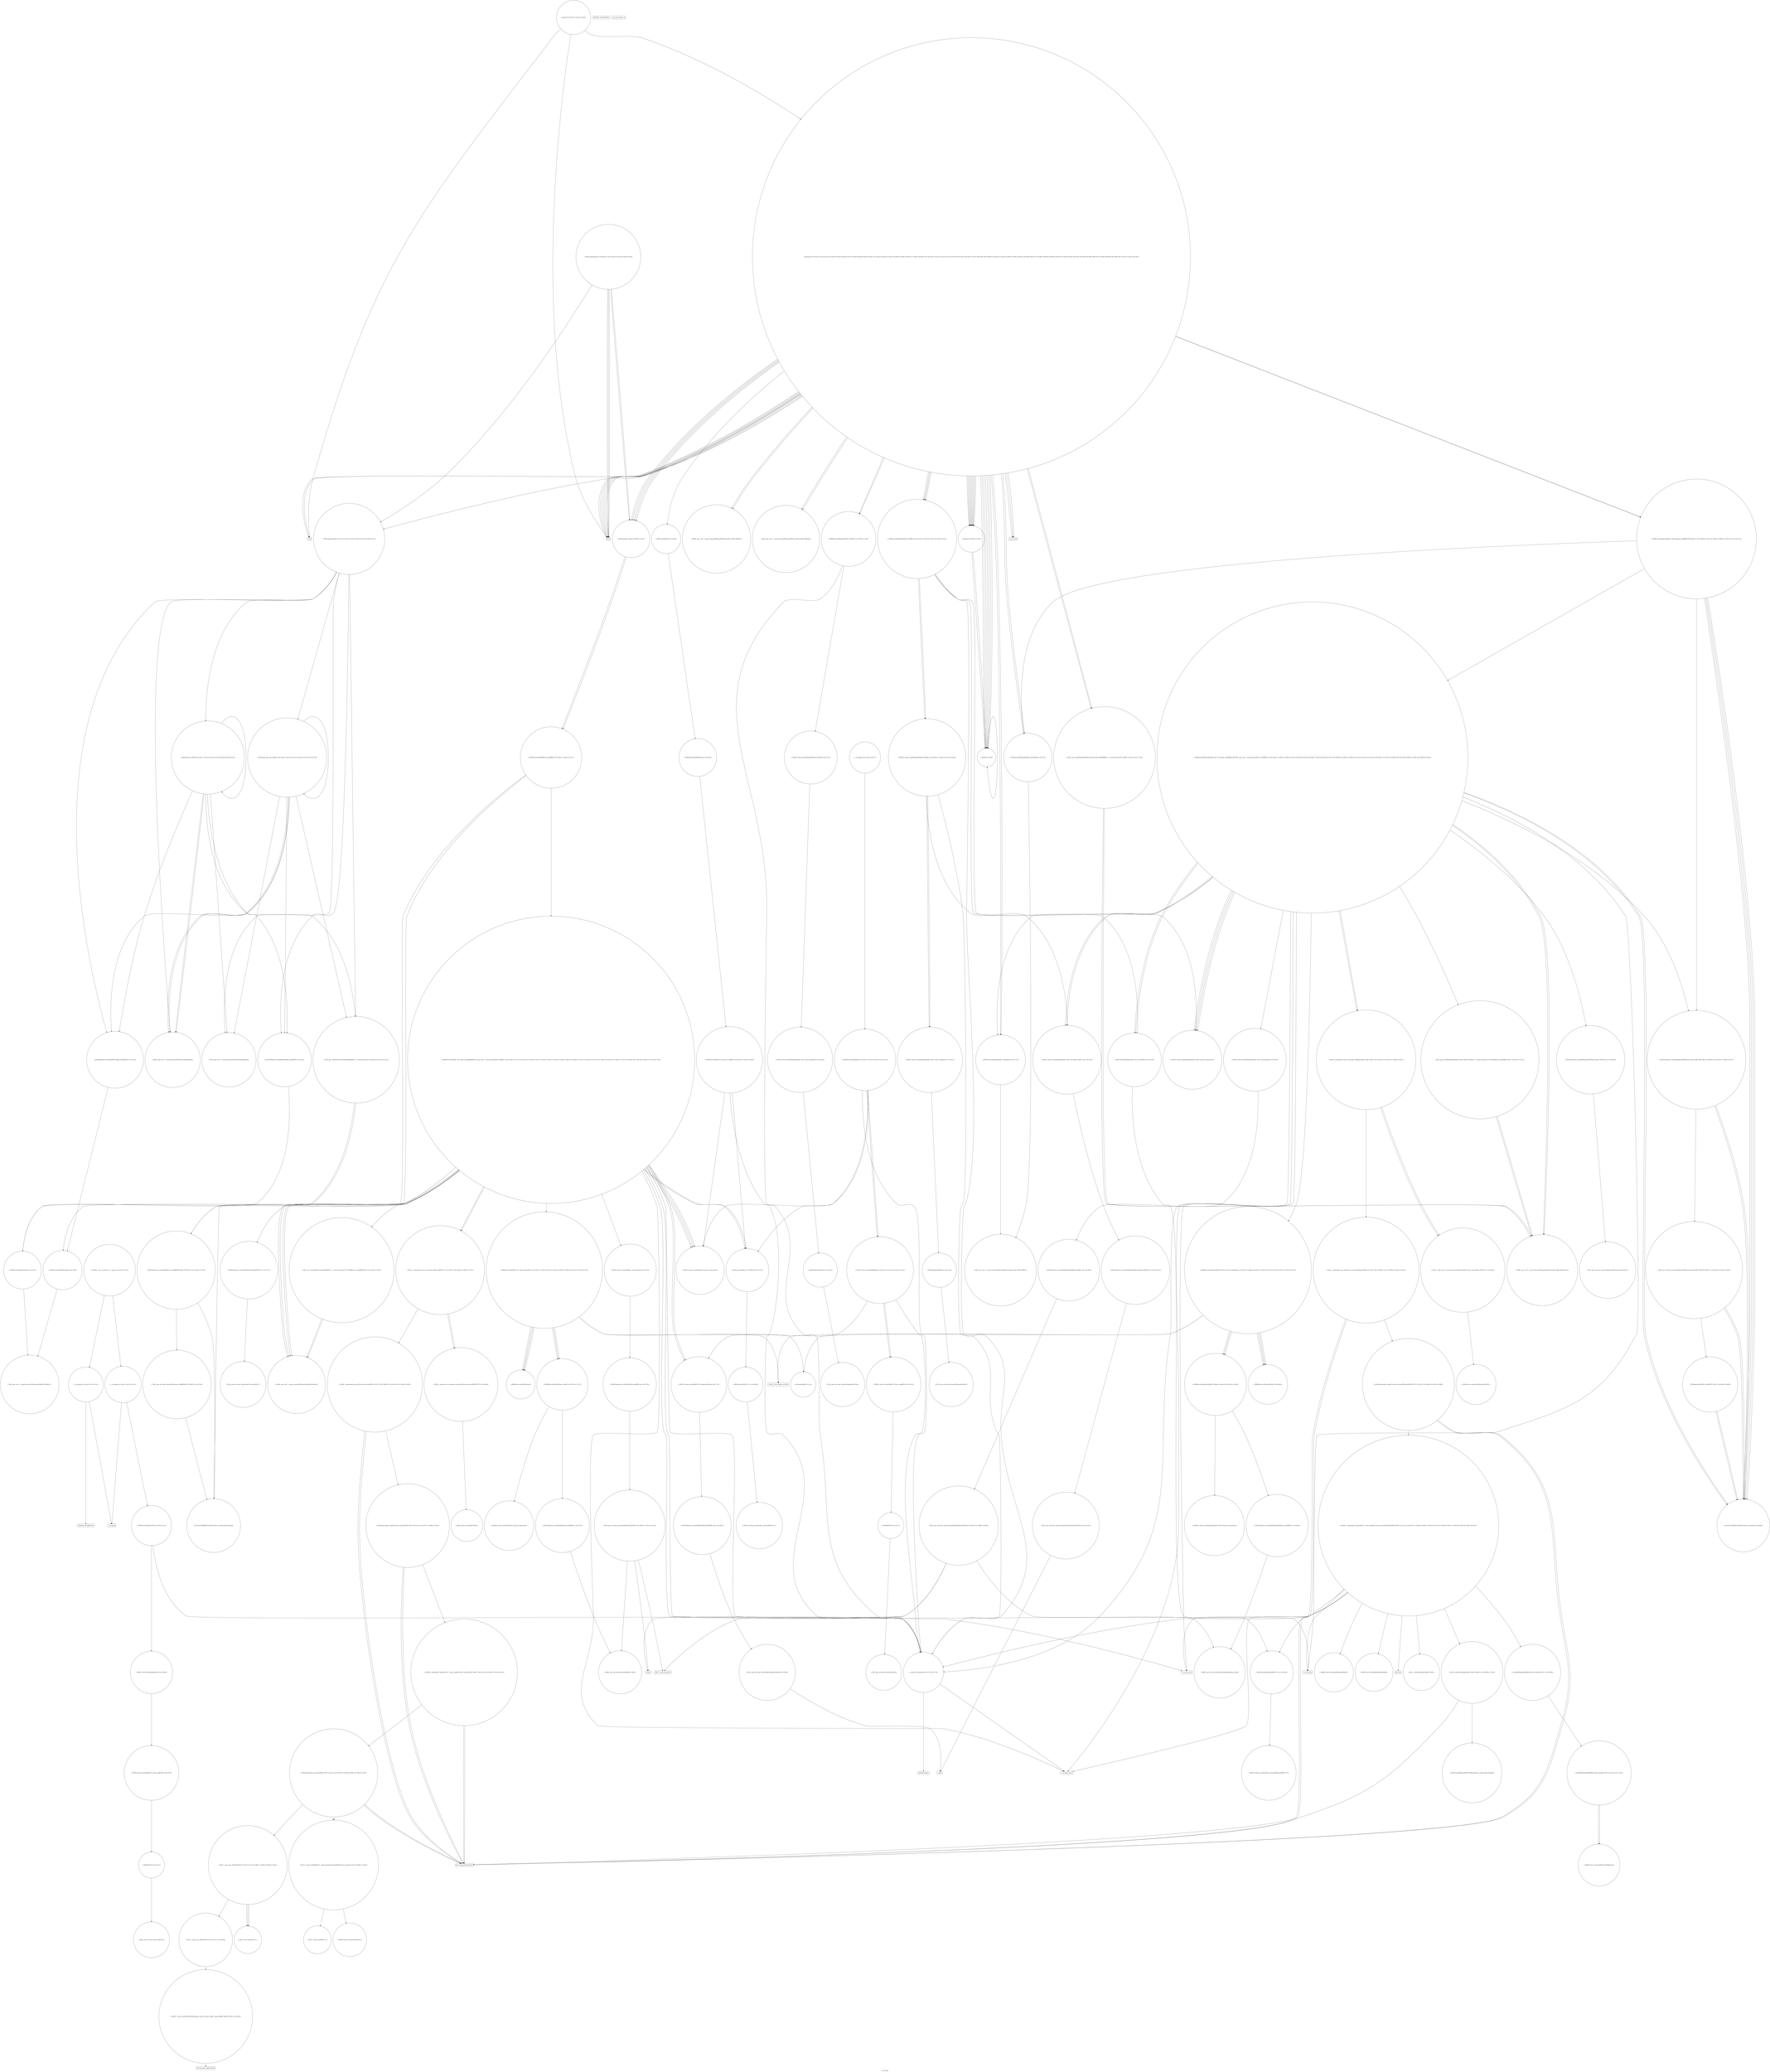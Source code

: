digraph "Call Graph" {
	label="Call Graph";

	Node0x55a5b570e140 [shape=record,shape=circle,label="{__cxx_global_var_init|{<s0>1|<s1>2}}"];
	Node0x55a5b570e140:s0 -> Node0x55a5b570e1c0[color=black];
	Node0x55a5b570e140:s1 -> Node0x55a5b5aab6a0[color=black];
	Node0x55a5b5aaf240 [shape=record,shape=circle,label="{_ZNSt12_Vector_baseIiSaIiEEC2Ev|{<s0>209}}"];
	Node0x55a5b5aaf240:s0 -> Node0x55a5b5aaf2c0[color=black];
	Node0x55a5b5aab8a0 [shape=record,shape=circle,label="{_ZNSt6vectorIiSaIiEED2Ev|{<s0>8|<s1>9|<s2>10|<s3>11|<s4>12}}"];
	Node0x55a5b5aab8a0:s0 -> Node0x55a5b5aadd40[color=black];
	Node0x55a5b5aab8a0:s1 -> Node0x55a5b5aadec0[color=black];
	Node0x55a5b5aab8a0:s2 -> Node0x55a5b5aaf440[color=black];
	Node0x55a5b5aab8a0:s3 -> Node0x55a5b5aaf440[color=black];
	Node0x55a5b5aab8a0:s4 -> Node0x55a5b5aae0c0[color=black];
	Node0x55a5b5aacda0 [shape=record,shape=circle,label="{_ZN9__gnu_cxx13new_allocatorIiED2Ev}"];
	Node0x55a5b5aabc20 [shape=record,shape=circle,label="{_ZN5Cygan7sat_dfsEi|{<s0>24|<s1>25|<s2>26|<s3>27|<s4>28|<s5>29|<s6>30}}"];
	Node0x55a5b5aabc20:s0 -> Node0x55a5b5aab9a0[color=black];
	Node0x55a5b5aabc20:s1 -> Node0x55a5b5aabaa0[color=black];
	Node0x55a5b5aabc20:s2 -> Node0x55a5b5aaba20[color=black];
	Node0x55a5b5aabc20:s3 -> Node0x55a5b5aabb20[color=black];
	Node0x55a5b5aabc20:s4 -> Node0x55a5b5aabb20[color=black];
	Node0x55a5b5aabc20:s5 -> Node0x55a5b5aabc20[color=black];
	Node0x55a5b5aabc20:s6 -> Node0x55a5b5aabba0[color=black];
	Node0x55a5b5aad120 [shape=record,shape=circle,label="{_ZNSt12_Vector_baseISt4pairIiiESaIS1_EE19_M_get_Tp_allocatorEv}"];
	Node0x55a5b5aabfa0 [shape=record,shape=circle,label="{_Z3fufi|{<s0>48}}"];
	Node0x55a5b5aabfa0:s0 -> Node0x55a5b5aabfa0[color=black];
	Node0x55a5b5aad4a0 [shape=record,shape=circle,label="{_ZN9__gnu_cxx13new_allocatorISt4pairIiiEE10deallocateEPS2_m|{<s0>233}}"];
	Node0x55a5b5aad4a0:s0 -> Node0x55a5b5aaf1c0[color=black];
	Node0x55a5b5aac320 [shape=record,shape=Mrecord,label="{__assert_fail}"];
	Node0x55a5b5aad820 [shape=record,shape=circle,label="{_ZNSt4pairIiiEC2IRiS2_Lb1EEEOT_OT0_|{<s0>265|<s1>266}}"];
	Node0x55a5b5aad820:s0 -> Node0x55a5b5aad6a0[color=black];
	Node0x55a5b5aad820:s1 -> Node0x55a5b5aad6a0[color=black];
	Node0x55a5b5aac6a0 [shape=record,shape=circle,label="{main|{<s0>122|<s1>123|<s2>124}}"];
	Node0x55a5b5aac6a0:s0 -> Node0x55a5b5aac1a0[color=black];
	Node0x55a5b5aac6a0:s1 -> Node0x55a5b5aabf20[color=black];
	Node0x55a5b5aac6a0:s2 -> Node0x55a5b5aac0a0[color=black];
	Node0x55a5b5aadba0 [shape=record,shape=circle,label="{_ZNKSt6vectorISt4pairIiiESaIS1_EE8max_sizeEv|{<s0>283|<s1>284}}"];
	Node0x55a5b5aadba0:s0 -> Node0x55a5b5ab1560[color=black];
	Node0x55a5b5aadba0:s1 -> Node0x55a5b5aadca0[color=black];
	Node0x55a5b5aaca20 [shape=record,shape=circle,label="{_ZNKSt6vectorIiSaIiEE12_M_check_lenEmPKc|{<s0>155|<s1>156|<s2>157|<s3>158|<s4>159|<s5>160|<s6>161|<s7>162|<s8>163}}"];
	Node0x55a5b5aaca20:s0 -> Node0x55a5b5aae1c0[color=black];
	Node0x55a5b5aaca20:s1 -> Node0x55a5b5aae240[color=black];
	Node0x55a5b5aaca20:s2 -> Node0x55a5b5aae2c0[color=black];
	Node0x55a5b5aaca20:s3 -> Node0x55a5b5aae240[color=black];
	Node0x55a5b5aaca20:s4 -> Node0x55a5b5aae240[color=black];
	Node0x55a5b5aaca20:s5 -> Node0x55a5b5aae340[color=black];
	Node0x55a5b5aaca20:s6 -> Node0x55a5b5aae240[color=black];
	Node0x55a5b5aaca20:s7 -> Node0x55a5b5aae1c0[color=black];
	Node0x55a5b5aaca20:s8 -> Node0x55a5b5aae1c0[color=black];
	Node0x55a5b5ab1760 [shape=record,shape=circle,label="{_ZSt22__uninitialized_copy_aISt13move_iteratorIPSt4pairIiiEES3_S2_ET0_T_S6_S5_RSaIT1_E|{<s0>290|<s1>291|<s2>292}}"];
	Node0x55a5b5ab1760:s0 -> Node0x55a5b5aae940[color=black];
	Node0x55a5b5ab1760:s1 -> Node0x55a5b5aae940[color=black];
	Node0x55a5b5ab1760:s2 -> Node0x55a5b5ab1860[color=black];
	Node0x55a5b5aaddc0 [shape=record,shape=Mrecord,label="{__cxa_begin_catch}"];
	Node0x55a5b5ab1ae0 [shape=record,shape=circle,label="{_ZNKSt13move_iteratorIPSt4pairIiiEEdeEv}"];
	Node0x55a5b5aae140 [shape=record,shape=Mrecord,label="{_ZSt9terminatev}"];
	Node0x55a5b5ab1e60 [shape=record,shape=circle,label="{_ZN9__gnu_cxx13new_allocatorISt4pairIiiEE7destroyIS2_EEvPT_}"];
	Node0x55a5b5aae4c0 [shape=record,shape=circle,label="{_ZNK9__gnu_cxx13new_allocatorIiE8max_sizeEv}"];
	Node0x55a5b5aae840 [shape=record,shape=circle,label="{_ZSt32__make_move_if_noexcept_iteratorIiSt13move_iteratorIPiEET0_PT_|{<s0>186}}"];
	Node0x55a5b5aae840:s0 -> Node0x55a5b5aaeec0[color=black];
	Node0x55a5b5aaebc0 [shape=record,shape=circle,label="{_ZSt13__copy_move_aILb1EPiS0_ET1_T0_S2_S1_|{<s0>204}}"];
	Node0x55a5b5aaebc0:s0 -> Node0x55a5b5aaecc0[color=black];
	Node0x55a5b5aaef40 [shape=record,shape=circle,label="{_ZN9__gnu_cxx13new_allocatorIiE7destroyIiEEvPT_}"];
	Node0x55a5b570e1c0 [shape=record,shape=Mrecord,label="{_ZNSt8ios_base4InitC1Ev}"];
	Node0x55a5b5aaf2c0 [shape=record,shape=circle,label="{_ZNSt12_Vector_baseIiSaIiEE12_Vector_implC2Ev|{<s0>210}}"];
	Node0x55a5b5aaf2c0:s0 -> Node0x55a5b5aaf340[color=black];
	Node0x55a5b5aab920 [shape=record,shape=circle,label="{_ZN5Cygan12sat_dfs_markEi|{<s0>13|<s1>14|<s2>15|<s3>16|<s4>17|<s5>18|<s6>19}}"];
	Node0x55a5b5aab920:s0 -> Node0x55a5b5aab9a0[color=black];
	Node0x55a5b5aab920:s1 -> Node0x55a5b5aabaa0[color=black];
	Node0x55a5b5aab920:s2 -> Node0x55a5b5aaba20[color=black];
	Node0x55a5b5aab920:s3 -> Node0x55a5b5aabb20[color=black];
	Node0x55a5b5aab920:s4 -> Node0x55a5b5aabb20[color=black];
	Node0x55a5b5aab920:s5 -> Node0x55a5b5aab920[color=black];
	Node0x55a5b5aab920:s6 -> Node0x55a5b5aabba0[color=black];
	Node0x55a5b5aace20 [shape=record,shape=circle,label="{_ZNSt6vectorIiSaIiEE15_M_erase_at_endEPi|{<s0>218|<s1>219|<s2>220}}"];
	Node0x55a5b5aace20:s0 -> Node0x55a5b5aadd40[color=black];
	Node0x55a5b5aace20:s1 -> Node0x55a5b5aadec0[color=black];
	Node0x55a5b5aace20:s2 -> Node0x55a5b5aae0c0[color=black];
	Node0x55a5b5aabca0 [shape=record,shape=circle,label="{_ZN5Cygan4sat2Ei|{<s0>31|<s1>32|<s2>33|<s3>34|<s4>35|<s5>36|<s6>37}}"];
	Node0x55a5b5aabca0:s0 -> Node0x55a5b5aabc20[color=black];
	Node0x55a5b5aabca0:s1 -> Node0x55a5b5aab920[color=black];
	Node0x55a5b5aabca0:s2 -> Node0x55a5b5aab9a0[color=black];
	Node0x55a5b5aabca0:s3 -> Node0x55a5b5aabaa0[color=black];
	Node0x55a5b5aabca0:s4 -> Node0x55a5b5aaba20[color=black];
	Node0x55a5b5aabca0:s5 -> Node0x55a5b5aabb20[color=black];
	Node0x55a5b5aabca0:s6 -> Node0x55a5b5aabba0[color=black];
	Node0x55a5b5aad1a0 [shape=record,shape=circle,label="{_ZNSt12_Vector_baseISt4pairIiiESaIS1_EED2Ev|{<s0>225|<s1>226|<s2>227|<s3>228}}"];
	Node0x55a5b5aad1a0:s0 -> Node0x55a5b5aad320[color=black];
	Node0x55a5b5aad1a0:s1 -> Node0x55a5b5aad3a0[color=black];
	Node0x55a5b5aad1a0:s2 -> Node0x55a5b5aad3a0[color=black];
	Node0x55a5b5aad1a0:s3 -> Node0x55a5b5aae0c0[color=black];
	Node0x55a5b5aac020 [shape=record,shape=circle,label="{_Z3fuuii|{<s0>49|<s1>50}}"];
	Node0x55a5b5aac020:s0 -> Node0x55a5b5aabfa0[color=black];
	Node0x55a5b5aac020:s1 -> Node0x55a5b5aabfa0[color=black];
	Node0x55a5b5aad520 [shape=record,shape=circle,label="{_ZNSaISt4pairIiiEED2Ev|{<s0>234}}"];
	Node0x55a5b5aad520:s0 -> Node0x55a5b5aad5a0[color=black];
	Node0x55a5b5aac3a0 [shape=record,shape=circle,label="{_ZNSt6vectorISt4pairIiiESaIS1_EE5beginEv|{<s0>113}}"];
	Node0x55a5b5aac3a0:s0 -> Node0x55a5b5ab1ee0[color=black];
	Node0x55a5b5aad8a0 [shape=record,shape=circle,label="{_ZNKSt6vectorISt4pairIiiESaIS1_EE12_M_check_lenEmPKc|{<s0>267|<s1>268|<s2>269|<s3>270|<s4>271|<s5>272|<s6>273|<s7>274|<s8>275}}"];
	Node0x55a5b5aad8a0:s0 -> Node0x55a5b5aadba0[color=black];
	Node0x55a5b5aad8a0:s1 -> Node0x55a5b5aadc20[color=black];
	Node0x55a5b5aad8a0:s2 -> Node0x55a5b5aae2c0[color=black];
	Node0x55a5b5aad8a0:s3 -> Node0x55a5b5aadc20[color=black];
	Node0x55a5b5aad8a0:s4 -> Node0x55a5b5aadc20[color=black];
	Node0x55a5b5aad8a0:s5 -> Node0x55a5b5aae340[color=black];
	Node0x55a5b5aad8a0:s6 -> Node0x55a5b5aadc20[color=black];
	Node0x55a5b5aad8a0:s7 -> Node0x55a5b5aadba0[color=black];
	Node0x55a5b5aad8a0:s8 -> Node0x55a5b5aadba0[color=black];
	Node0x55a5b5aac720 [shape=record,shape=circle,label="{_ZNSt6vectorIiSaIiEE9push_backERKi|{<s0>125|<s1>126|<s2>127}}"];
	Node0x55a5b5aac720:s0 -> Node0x55a5b5aac7a0[color=black];
	Node0x55a5b5aac720:s1 -> Node0x55a5b5aac8a0[color=black];
	Node0x55a5b5aac720:s2 -> Node0x55a5b5aac820[color=black];
	Node0x55a5b5aadc20 [shape=record,shape=circle,label="{_ZNKSt6vectorISt4pairIiiESaIS1_EE4sizeEv}"];
	Node0x55a5b5aacaa0 [shape=record,shape=circle,label="{_ZN9__gnu_cxxmiIPiSt6vectorIiSaIiEEEENS_17__normal_iteratorIT_T0_E15difference_typeERKS8_SB_|{<s0>164|<s1>165}}"];
	Node0x55a5b5aacaa0:s0 -> Node0x55a5b5aacca0[color=black];
	Node0x55a5b5aacaa0:s1 -> Node0x55a5b5aacca0[color=black];
	Node0x55a5b5ab17e0 [shape=record,shape=circle,label="{_ZSt32__make_move_if_noexcept_iteratorISt4pairIiiESt13move_iteratorIPS1_EET0_PT_|{<s0>293}}"];
	Node0x55a5b5ab17e0:s0 -> Node0x55a5b5ab1de0[color=black];
	Node0x55a5b5aade40 [shape=record,shape=circle,label="{_ZNSt16allocator_traitsISaIiEE7destroyIiEEvRS0_PT_|{<s0>171}}"];
	Node0x55a5b5aade40:s0 -> Node0x55a5b5aaef40[color=black];
	Node0x55a5b5ab1b60 [shape=record,shape=circle,label="{_ZNSt13move_iteratorIPSt4pairIiiEEppEv}"];
	Node0x55a5b5aae1c0 [shape=record,shape=circle,label="{_ZNKSt6vectorIiSaIiEE8max_sizeEv|{<s0>176|<s1>177}}"];
	Node0x55a5b5aae1c0:s0 -> Node0x55a5b5aae440[color=black];
	Node0x55a5b5aae1c0:s1 -> Node0x55a5b5aae3c0[color=black];
	Node0x55a5b5ab1ee0 [shape=record,shape=circle,label="{_ZN9__gnu_cxx17__normal_iteratorIPSt4pairIiiESt6vectorIS2_SaIS2_EEEC2ERKS3_}"];
	Node0x55a5b5aae540 [shape=record,shape=circle,label="{_ZN9__gnu_cxx17__normal_iteratorIPiSt6vectorIiSaIiEEEC2ERKS1_}"];
	Node0x55a5b5aae8c0 [shape=record,shape=circle,label="{_ZSt18uninitialized_copyISt13move_iteratorIPiES1_ET0_T_S4_S3_|{<s0>187|<s1>188|<s2>189}}"];
	Node0x55a5b5aae8c0:s0 -> Node0x55a5b5aae940[color=black];
	Node0x55a5b5aae8c0:s1 -> Node0x55a5b5aae940[color=black];
	Node0x55a5b5aae8c0:s2 -> Node0x55a5b5aae9c0[color=black];
	Node0x55a5b5aaec40 [shape=record,shape=circle,label="{_ZSt12__niter_baseIPiET_S1_}"];
	Node0x55a5b5aaefc0 [shape=record,shape=circle,label="{_ZSt8_DestroyIPiEvT_S1_|{<s0>206}}"];
	Node0x55a5b5aaefc0:s0 -> Node0x55a5b5aaf040[color=black];
	Node0x55a5b5aab620 [shape=record,shape=Mrecord,label="{_ZNSt8ios_base4InitD1Ev}"];
	Node0x55a5b5aaf340 [shape=record,shape=circle,label="{_ZNSaIiEC2Ev|{<s0>211}}"];
	Node0x55a5b5aaf340:s0 -> Node0x55a5b5aaf3c0[color=black];
	Node0x55a5b5aab9a0 [shape=record,shape=circle,label="{_ZSt5beginISt6vectorIiSaIiEEEDTcldtfp_5beginEERT_|{<s0>20}}"];
	Node0x55a5b5aab9a0:s0 -> Node0x55a5b5aacb20[color=black];
	Node0x55a5b5aacea0 [shape=record,shape=circle,label="{_ZNSt12_Vector_baseISt4pairIiiESaIS1_EEC2Ev|{<s0>221}}"];
	Node0x55a5b5aacea0:s0 -> Node0x55a5b5aacf20[color=black];
	Node0x55a5b5aabd20 [shape=record,shape=circle,label="{_ZN5Cygan5ClearEi|{<s0>38}}"];
	Node0x55a5b5aabd20:s0 -> Node0x55a5b5aabda0[color=black];
	Node0x55a5b5aad220 [shape=record,shape=circle,label="{_ZSt8_DestroyIPSt4pairIiiEEvT_S3_|{<s0>229}}"];
	Node0x55a5b5aad220:s0 -> Node0x55a5b5aad2a0[color=black];
	Node0x55a5b5aac0a0 [shape=record,shape=circle,label="{_Z5przypv|{<s0>51|<s1>52|<s2>53|<s3>54|<s4>55|<s5>56|<s6>57|<s7>58|<s8>59|<s9>60|<s10>61|<s11>62|<s12>63|<s13>64|<s14>65|<s15>66|<s16>67|<s17>68|<s18>69|<s19>70|<s20>71|<s21>72|<s22>73|<s23>74|<s24>75|<s25>76|<s26>77|<s27>78|<s28>79|<s29>80|<s30>81|<s31>82|<s32>83|<s33>84|<s34>85|<s35>86|<s36>87|<s37>88|<s38>89|<s39>90|<s40>91|<s41>92|<s42>93|<s43>94|<s44>95|<s45>96|<s46>97|<s47>98|<s48>99|<s49>100|<s50>101|<s51>102|<s52>103}}"];
	Node0x55a5b5aac0a0:s0 -> Node0x55a5b5aac120[color=black];
	Node0x55a5b5aac0a0:s1 -> Node0x55a5b5aac120[color=black];
	Node0x55a5b5aac0a0:s2 -> Node0x55a5b5aac1a0[color=black];
	Node0x55a5b5aac0a0:s3 -> Node0x55a5b5aac620[color=black];
	Node0x55a5b5aac0a0:s4 -> Node0x55a5b5aac620[color=black];
	Node0x55a5b5aac0a0:s5 -> Node0x55a5b5aac1a0[color=black];
	Node0x55a5b5aac0a0:s6 -> Node0x55a5b5aac020[color=black];
	Node0x55a5b5aac0a0:s7 -> Node0x55a5b5aac020[color=black];
	Node0x55a5b5aac0a0:s8 -> Node0x55a5b5aac2a0[color=black];
	Node0x55a5b5aac0a0:s9 -> Node0x55a5b5aac2a0[color=black];
	Node0x55a5b5aac0a0:s10 -> Node0x55a5b5aac020[color=black];
	Node0x55a5b5aac0a0:s11 -> Node0x55a5b5aac020[color=black];
	Node0x55a5b5aac0a0:s12 -> Node0x55a5b5aac020[color=black];
	Node0x55a5b5aac0a0:s13 -> Node0x55a5b5aac020[color=black];
	Node0x55a5b5aac0a0:s14 -> Node0x55a5b5aac320[color=black];
	Node0x55a5b5aac0a0:s15 -> Node0x55a5b5aac020[color=black];
	Node0x55a5b5aac0a0:s16 -> Node0x55a5b5aac020[color=black];
	Node0x55a5b5aac0a0:s17 -> Node0x55a5b5aac020[color=black];
	Node0x55a5b5aac0a0:s18 -> Node0x55a5b5aac020[color=black];
	Node0x55a5b5aac0a0:s19 -> Node0x55a5b5aabd20[color=black];
	Node0x55a5b5aac0a0:s20 -> Node0x55a5b5aabfa0[color=black];
	Node0x55a5b5aac0a0:s21 -> Node0x55a5b5aabea0[color=black];
	Node0x55a5b5aac0a0:s22 -> Node0x55a5b5aabea0[color=black];
	Node0x55a5b5aac0a0:s23 -> Node0x55a5b5aac3a0[color=black];
	Node0x55a5b5aac0a0:s24 -> Node0x55a5b5aac420[color=black];
	Node0x55a5b5aac0a0:s25 -> Node0x55a5b5aac4a0[color=black];
	Node0x55a5b5aac0a0:s26 -> Node0x55a5b5aac520[color=black];
	Node0x55a5b5aac0a0:s27 -> Node0x55a5b5aabfa0[color=black];
	Node0x55a5b5aac0a0:s28 -> Node0x55a5b5aabfa0[color=black];
	Node0x55a5b5aac0a0:s29 -> Node0x55a5b5aabea0[color=black];
	Node0x55a5b5aac0a0:s30 -> Node0x55a5b5aac5a0[color=black];
	Node0x55a5b5aac0a0:s31 -> Node0x55a5b5aac3a0[color=black];
	Node0x55a5b5aac0a0:s32 -> Node0x55a5b5aac420[color=black];
	Node0x55a5b5aac0a0:s33 -> Node0x55a5b5aac4a0[color=black];
	Node0x55a5b5aac0a0:s34 -> Node0x55a5b5aac520[color=black];
	Node0x55a5b5aac0a0:s35 -> Node0x55a5b5aabfa0[color=black];
	Node0x55a5b5aac0a0:s36 -> Node0x55a5b5aabfa0[color=black];
	Node0x55a5b5aac0a0:s37 -> Node0x55a5b5aabea0[color=black];
	Node0x55a5b5aac0a0:s38 -> Node0x55a5b5aabea0[color=black];
	Node0x55a5b5aac0a0:s39 -> Node0x55a5b5aac5a0[color=black];
	Node0x55a5b5aac0a0:s40 -> Node0x55a5b5aabca0[color=black];
	Node0x55a5b5aac0a0:s41 -> Node0x55a5b5aabf20[color=black];
	Node0x55a5b5aac0a0:s42 -> Node0x55a5b5aabf20[color=black];
	Node0x55a5b5aac0a0:s43 -> Node0x55a5b5aabfa0[color=black];
	Node0x55a5b5aac0a0:s44 -> Node0x55a5b5aabfa0[color=black];
	Node0x55a5b5aac0a0:s45 -> Node0x55a5b5aac320[color=black];
	Node0x55a5b5aac0a0:s46 -> Node0x55a5b5aac320[color=black];
	Node0x55a5b5aac0a0:s47 -> Node0x55a5b5aabf20[color=black];
	Node0x55a5b5aac0a0:s48 -> Node0x55a5b5aabf20[color=black];
	Node0x55a5b5aac0a0:s49 -> Node0x55a5b5aabf20[color=black];
	Node0x55a5b5aac0a0:s50 -> Node0x55a5b5aabf20[color=black];
	Node0x55a5b5aac0a0:s51 -> Node0x55a5b5aac620[color=black];
	Node0x55a5b5aac0a0:s52 -> Node0x55a5b5aac620[color=black];
	Node0x55a5b5aad5a0 [shape=record,shape=circle,label="{_ZN9__gnu_cxx13new_allocatorISt4pairIiiEED2Ev}"];
	Node0x55a5b5aac420 [shape=record,shape=circle,label="{_ZNSt6vectorISt4pairIiiESaIS1_EE3endEv|{<s0>114}}"];
	Node0x55a5b5aac420:s0 -> Node0x55a5b5ab1ee0[color=black];
	Node0x55a5b5aad920 [shape=record,shape=circle,label="{_ZN9__gnu_cxxmiIPSt4pairIiiESt6vectorIS2_SaIS2_EEEENS_17__normal_iteratorIT_T0_E15difference_typeERKSA_SD_|{<s0>276|<s1>277}}"];
	Node0x55a5b5aad920:s0 -> Node0x55a5b5aadaa0[color=black];
	Node0x55a5b5aad920:s1 -> Node0x55a5b5aadaa0[color=black];
	Node0x55a5b5aac7a0 [shape=record,shape=circle,label="{_ZNSt16allocator_traitsISaIiEE9constructIiJRKiEEEvRS0_PT_DpOT0_|{<s0>128|<s1>129}}"];
	Node0x55a5b5aac7a0:s0 -> Node0x55a5b5aac9a0[color=black];
	Node0x55a5b5aac7a0:s1 -> Node0x55a5b5aac920[color=black];
	Node0x55a5b5aadca0 [shape=record,shape=circle,label="{_ZNSt16allocator_traitsISaISt4pairIiiEEE8max_sizeERKS2_|{<s0>285}}"];
	Node0x55a5b5aadca0:s0 -> Node0x55a5b5ab15e0[color=black];
	Node0x55a5b5aacb20 [shape=record,shape=circle,label="{_ZNSt6vectorIiSaIiEE5beginEv|{<s0>166}}"];
	Node0x55a5b5aacb20:s0 -> Node0x55a5b5aae540[color=black];
	Node0x55a5b5ab1860 [shape=record,shape=circle,label="{_ZSt18uninitialized_copyISt13move_iteratorIPSt4pairIiiEES3_ET0_T_S6_S5_|{<s0>294|<s1>295|<s2>296}}"];
	Node0x55a5b5ab1860:s0 -> Node0x55a5b5aae940[color=black];
	Node0x55a5b5ab1860:s1 -> Node0x55a5b5aae940[color=black];
	Node0x55a5b5ab1860:s2 -> Node0x55a5b5ab18e0[color=black];
	Node0x55a5b5aadec0 [shape=record,shape=circle,label="{_ZSt8_DestroyIPiiEvT_S1_RSaIT0_E|{<s0>172}}"];
	Node0x55a5b5aadec0:s0 -> Node0x55a5b5aaefc0[color=black];
	Node0x55a5b5ab1be0 [shape=record,shape=Mrecord,label="{llvm.trap}"];
	Node0x55a5b5aae240 [shape=record,shape=circle,label="{_ZNKSt6vectorIiSaIiEE4sizeEv}"];
	Node0x55a5b5ab1f60 [shape=record,shape=circle,label="{_GLOBAL__sub_I_mareksom_2_1.cpp|{<s0>313|<s1>314}}"];
	Node0x55a5b5ab1f60:s0 -> Node0x55a5b570e140[color=black];
	Node0x55a5b5ab1f60:s1 -> Node0x55a5b5aab720[color=black];
	Node0x55a5b5aae5c0 [shape=record,shape=circle,label="{_ZNSt16allocator_traitsISaIiEE8allocateERS0_m|{<s0>179}}"];
	Node0x55a5b5aae5c0:s0 -> Node0x55a5b5aae640[color=black];
	Node0x55a5b5aae940 [shape=record,shape=Mrecord,label="{llvm.memcpy.p0i8.p0i8.i64}"];
	Node0x55a5b5aaecc0 [shape=record,shape=circle,label="{_ZNSt11__copy_moveILb1ELb1ESt26random_access_iterator_tagE8__copy_mIiEEPT_PKS3_S6_S4_|{<s0>205}}"];
	Node0x55a5b5aaecc0:s0 -> Node0x55a5b5aaed40[color=black];
	Node0x55a5b5aaf040 [shape=record,shape=circle,label="{_ZNSt12_Destroy_auxILb1EE9__destroyIPiEEvT_S3_}"];
	Node0x55a5b5aab6a0 [shape=record,shape=Mrecord,label="{__cxa_atexit}"];
	Node0x55a5b5aaf3c0 [shape=record,shape=circle,label="{_ZN9__gnu_cxx13new_allocatorIiEC2Ev}"];
	Node0x55a5b5aaba20 [shape=record,shape=circle,label="{_ZN9__gnu_cxxneIPiSt6vectorIiSaIiEEEEbRKNS_17__normal_iteratorIT_T0_EESA_|{<s0>21|<s1>22}}"];
	Node0x55a5b5aaba20:s0 -> Node0x55a5b5aacca0[color=black];
	Node0x55a5b5aaba20:s1 -> Node0x55a5b5aacca0[color=black];
	Node0x55a5b5aacf20 [shape=record,shape=circle,label="{_ZNSt12_Vector_baseISt4pairIiiESaIS1_EE12_Vector_implC2Ev|{<s0>222}}"];
	Node0x55a5b5aacf20:s0 -> Node0x55a5b5aacfa0[color=black];
	Node0x55a5b5aabda0 [shape=record,shape=circle,label="{_ZNSt6vectorIiSaIiEE5clearEv|{<s0>39}}"];
	Node0x55a5b5aabda0:s0 -> Node0x55a5b5aace20[color=black];
	Node0x55a5b5aad2a0 [shape=record,shape=circle,label="{_ZNSt12_Destroy_auxILb1EE9__destroyIPSt4pairIiiEEEvT_S5_}"];
	Node0x55a5b5aac120 [shape=record,shape=circle,label="{_ZNSt6vectorISt4pairIiiESaIS1_EEC2Ev|{<s0>104|<s1>105}}"];
	Node0x55a5b5aac120:s0 -> Node0x55a5b5aacea0[color=black];
	Node0x55a5b5aac120:s1 -> Node0x55a5b5aae0c0[color=black];
	Node0x55a5b5aad620 [shape=record,shape=circle,label="{_ZNSt16allocator_traitsISaISt4pairIiiEEE9constructIS1_JRiS5_EEEvRS2_PT_DpOT0_|{<s0>235|<s1>236|<s2>237}}"];
	Node0x55a5b5aad620:s0 -> Node0x55a5b5aad6a0[color=black];
	Node0x55a5b5aad620:s1 -> Node0x55a5b5aad6a0[color=black];
	Node0x55a5b5aad620:s2 -> Node0x55a5b5aad7a0[color=black];
	Node0x55a5b5aac4a0 [shape=record,shape=circle,label="{_ZN9__gnu_cxxneIPSt4pairIiiESt6vectorIS2_SaIS2_EEEEbRKNS_17__normal_iteratorIT_T0_EESC_|{<s0>115|<s1>116}}"];
	Node0x55a5b5aac4a0:s0 -> Node0x55a5b5aadaa0[color=black];
	Node0x55a5b5aac4a0:s1 -> Node0x55a5b5aadaa0[color=black];
	Node0x55a5b5aad9a0 [shape=record,shape=circle,label="{_ZNSt12_Vector_baseISt4pairIiiESaIS1_EE11_M_allocateEm|{<s0>278}}"];
	Node0x55a5b5aad9a0:s0 -> Node0x55a5b5ab1660[color=black];
	Node0x55a5b5aac820 [shape=record,shape=circle,label="{_ZNSt6vectorIiSaIiEE17_M_realloc_insertIJRKiEEEvN9__gnu_cxx17__normal_iteratorIPiS1_EEDpOT_|{<s0>130|<s1>131|<s2>132|<s3>133|<s4>134|<s5>135|<s6>136|<s7>137|<s8>138|<s9>139|<s10>140|<s11>141|<s12>142|<s13>143|<s14>144|<s15>145|<s16>146|<s17>147|<s18>148|<s19>149|<s20>150|<s21>151|<s22>152}}"];
	Node0x55a5b5aac820:s0 -> Node0x55a5b5aaca20[color=black];
	Node0x55a5b5aac820:s1 -> Node0x55a5b5aacb20[color=black];
	Node0x55a5b5aac820:s2 -> Node0x55a5b5aacaa0[color=black];
	Node0x55a5b5aac820:s3 -> Node0x55a5b5aacba0[color=black];
	Node0x55a5b5aac820:s4 -> Node0x55a5b5aac9a0[color=black];
	Node0x55a5b5aac820:s5 -> Node0x55a5b5aac7a0[color=black];
	Node0x55a5b5aac820:s6 -> Node0x55a5b5aacca0[color=black];
	Node0x55a5b5aac820:s7 -> Node0x55a5b5aadd40[color=black];
	Node0x55a5b5aac820:s8 -> Node0x55a5b5aacc20[color=black];
	Node0x55a5b5aac820:s9 -> Node0x55a5b5aacca0[color=black];
	Node0x55a5b5aac820:s10 -> Node0x55a5b5aadd40[color=black];
	Node0x55a5b5aac820:s11 -> Node0x55a5b5aacc20[color=black];
	Node0x55a5b5aac820:s12 -> Node0x55a5b5aaddc0[color=black];
	Node0x55a5b5aac820:s13 -> Node0x55a5b5aade40[color=black];
	Node0x55a5b5aac820:s14 -> Node0x55a5b5aae040[color=black];
	Node0x55a5b5aac820:s15 -> Node0x55a5b5aadd40[color=black];
	Node0x55a5b5aac820:s16 -> Node0x55a5b5aadec0[color=black];
	Node0x55a5b5aac820:s17 -> Node0x55a5b5aadf40[color=black];
	Node0x55a5b5aac820:s18 -> Node0x55a5b5aadfc0[color=black];
	Node0x55a5b5aac820:s19 -> Node0x55a5b5aadd40[color=black];
	Node0x55a5b5aac820:s20 -> Node0x55a5b5aadec0[color=black];
	Node0x55a5b5aac820:s21 -> Node0x55a5b5aadf40[color=black];
	Node0x55a5b5aac820:s22 -> Node0x55a5b5aae0c0[color=black];
	Node0x55a5b5ab1560 [shape=record,shape=circle,label="{_ZNKSt12_Vector_baseISt4pairIiiESaIS1_EE19_M_get_Tp_allocatorEv}"];
	Node0x55a5b5aacba0 [shape=record,shape=circle,label="{_ZNSt12_Vector_baseIiSaIiEE11_M_allocateEm|{<s0>167}}"];
	Node0x55a5b5aacba0:s0 -> Node0x55a5b5aae5c0[color=black];
	Node0x55a5b5ab18e0 [shape=record,shape=circle,label="{_ZNSt20__uninitialized_copyILb0EE13__uninit_copyISt13move_iteratorIPSt4pairIiiEES5_EET0_T_S8_S7_|{<s0>297|<s1>298|<s2>299|<s3>300|<s4>301|<s5>302|<s6>303|<s7>304|<s8>305|<s9>306|<s10>307}}"];
	Node0x55a5b5ab18e0:s0 -> Node0x55a5b5ab1960[color=black];
	Node0x55a5b5ab18e0:s1 -> Node0x55a5b5ab1a60[color=black];
	Node0x55a5b5ab18e0:s2 -> Node0x55a5b5ab1ae0[color=black];
	Node0x55a5b5ab18e0:s3 -> Node0x55a5b5ab19e0[color=black];
	Node0x55a5b5ab18e0:s4 -> Node0x55a5b5ab1b60[color=black];
	Node0x55a5b5ab18e0:s5 -> Node0x55a5b5aaddc0[color=black];
	Node0x55a5b5ab18e0:s6 -> Node0x55a5b5aad220[color=black];
	Node0x55a5b5ab18e0:s7 -> Node0x55a5b5aadfc0[color=black];
	Node0x55a5b5ab18e0:s8 -> Node0x55a5b5aae040[color=black];
	Node0x55a5b5ab18e0:s9 -> Node0x55a5b5ab1be0[color=black];
	Node0x55a5b5ab18e0:s10 -> Node0x55a5b5aae0c0[color=black];
	Node0x55a5b5aadf40 [shape=record,shape=circle,label="{_ZNSt12_Vector_baseIiSaIiEE13_M_deallocateEPim|{<s0>173}}"];
	Node0x55a5b5aadf40:s0 -> Node0x55a5b5aaf0c0[color=black];
	Node0x55a5b5ab1c60 [shape=record,shape=circle,label="{_ZSteqIPSt4pairIiiEEbRKSt13move_iteratorIT_ES7_|{<s0>311|<s1>312}}"];
	Node0x55a5b5ab1c60:s0 -> Node0x55a5b5ab1ce0[color=black];
	Node0x55a5b5ab1c60:s1 -> Node0x55a5b5ab1ce0[color=black];
	Node0x55a5b5aae2c0 [shape=record,shape=Mrecord,label="{_ZSt20__throw_length_errorPKc}"];
	Node0x55a5b5aae640 [shape=record,shape=circle,label="{_ZN9__gnu_cxx13new_allocatorIiE8allocateEmPKv|{<s0>180|<s1>181|<s2>182}}"];
	Node0x55a5b5aae640:s0 -> Node0x55a5b5aae4c0[color=black];
	Node0x55a5b5aae640:s1 -> Node0x55a5b5aae6c0[color=black];
	Node0x55a5b5aae640:s2 -> Node0x55a5b5aae740[color=black];
	Node0x55a5b5aae9c0 [shape=record,shape=circle,label="{_ZNSt20__uninitialized_copyILb1EE13__uninit_copyISt13move_iteratorIPiES3_EET0_T_S6_S5_|{<s0>190|<s1>191|<s2>192}}"];
	Node0x55a5b5aae9c0:s0 -> Node0x55a5b5aae940[color=black];
	Node0x55a5b5aae9c0:s1 -> Node0x55a5b5aae940[color=black];
	Node0x55a5b5aae9c0:s2 -> Node0x55a5b5aaea40[color=black];
	Node0x55a5b5aaed40 [shape=record,shape=Mrecord,label="{llvm.memmove.p0i8.p0i8.i64}"];
	Node0x55a5b5aaf0c0 [shape=record,shape=circle,label="{_ZNSt16allocator_traitsISaIiEE10deallocateERS0_Pim|{<s0>207}}"];
	Node0x55a5b5aaf0c0:s0 -> Node0x55a5b5aaf140[color=black];
	Node0x55a5b5aab720 [shape=record,shape=circle,label="{__cxx_global_var_init.1|{<s0>3|<s1>4}}"];
	Node0x55a5b5aab720:s0 -> Node0x55a5b5aab7a0[color=black];
	Node0x55a5b5aab720:s1 -> Node0x55a5b5aab6a0[color=black];
	Node0x55a5b5aaf440 [shape=record,shape=circle,label="{_ZNSt12_Vector_baseIiSaIiEED2Ev|{<s0>212|<s1>213|<s2>214|<s3>215}}"];
	Node0x55a5b5aaf440:s0 -> Node0x55a5b5aadf40[color=black];
	Node0x55a5b5aaf440:s1 -> Node0x55a5b5aaf4c0[color=black];
	Node0x55a5b5aaf440:s2 -> Node0x55a5b5aaf4c0[color=black];
	Node0x55a5b5aaf440:s3 -> Node0x55a5b5aae0c0[color=black];
	Node0x55a5b5aabaa0 [shape=record,shape=circle,label="{_ZSt3endISt6vectorIiSaIiEEEDTcldtfp_3endEERT_|{<s0>23}}"];
	Node0x55a5b5aabaa0:s0 -> Node0x55a5b5aac8a0[color=black];
	Node0x55a5b5aacfa0 [shape=record,shape=circle,label="{_ZNSaISt4pairIiiEEC2Ev|{<s0>223}}"];
	Node0x55a5b5aacfa0:s0 -> Node0x55a5b5aad020[color=black];
	Node0x55a5b5aabe20 [shape=record,shape=circle,label="{_ZN5Cygan4mainEv|{<s0>40|<s1>41|<s2>42|<s3>43|<s4>44|<s5>45}}"];
	Node0x55a5b5aabe20:s0 -> Node0x55a5b5aabea0[color=black];
	Node0x55a5b5aabe20:s1 -> Node0x55a5b5aabea0[color=black];
	Node0x55a5b5aabe20:s2 -> Node0x55a5b5aabca0[color=black];
	Node0x55a5b5aabe20:s3 -> Node0x55a5b5aabf20[color=black];
	Node0x55a5b5aabe20:s4 -> Node0x55a5b5aabf20[color=black];
	Node0x55a5b5aabe20:s5 -> Node0x55a5b5aabf20[color=black];
	Node0x55a5b5aad320 [shape=record,shape=circle,label="{_ZNSt12_Vector_baseISt4pairIiiESaIS1_EE13_M_deallocateEPS1_m|{<s0>230}}"];
	Node0x55a5b5aad320:s0 -> Node0x55a5b5aad420[color=black];
	Node0x55a5b5aac1a0 [shape=record,shape=Mrecord,label="{scanf}"];
	Node0x55a5b5aad6a0 [shape=record,shape=circle,label="{_ZSt7forwardIRiEOT_RNSt16remove_referenceIS1_E4typeE}"];
	Node0x55a5b5aac520 [shape=record,shape=circle,label="{_ZNK9__gnu_cxx17__normal_iteratorIPSt4pairIiiESt6vectorIS2_SaIS2_EEEdeEv}"];
	Node0x55a5b5aada20 [shape=record,shape=circle,label="{_ZSt34__uninitialized_move_if_noexcept_aIPSt4pairIiiES2_SaIS1_EET0_T_S5_S4_RT1_|{<s0>279|<s1>280|<s2>281}}"];
	Node0x55a5b5aada20:s0 -> Node0x55a5b5ab17e0[color=black];
	Node0x55a5b5aada20:s1 -> Node0x55a5b5ab17e0[color=black];
	Node0x55a5b5aada20:s2 -> Node0x55a5b5ab1760[color=black];
	Node0x55a5b5aac8a0 [shape=record,shape=circle,label="{_ZNSt6vectorIiSaIiEE3endEv|{<s0>153}}"];
	Node0x55a5b5aac8a0:s0 -> Node0x55a5b5aae540[color=black];
	Node0x55a5b5ab15e0 [shape=record,shape=circle,label="{_ZNK9__gnu_cxx13new_allocatorISt4pairIiiEE8max_sizeEv}"];
	Node0x55a5b5aacc20 [shape=record,shape=circle,label="{_ZSt34__uninitialized_move_if_noexcept_aIPiS0_SaIiEET0_T_S3_S2_RT1_|{<s0>168|<s1>169|<s2>170}}"];
	Node0x55a5b5aacc20:s0 -> Node0x55a5b5aae840[color=black];
	Node0x55a5b5aacc20:s1 -> Node0x55a5b5aae840[color=black];
	Node0x55a5b5aacc20:s2 -> Node0x55a5b5aae7c0[color=black];
	Node0x55a5b5ab1960 [shape=record,shape=circle,label="{_ZStneIPSt4pairIiiEEbRKSt13move_iteratorIT_ES7_|{<s0>308}}"];
	Node0x55a5b5ab1960:s0 -> Node0x55a5b5ab1c60[color=black];
	Node0x55a5b5aadfc0 [shape=record,shape=Mrecord,label="{__cxa_rethrow}"];
	Node0x55a5b5ab1ce0 [shape=record,shape=circle,label="{_ZNKSt13move_iteratorIPSt4pairIiiEE4baseEv}"];
	Node0x55a5b5aae340 [shape=record,shape=circle,label="{_ZSt3maxImERKT_S2_S2_}"];
	Node0x55a5b5aae6c0 [shape=record,shape=Mrecord,label="{_ZSt17__throw_bad_allocv}"];
	Node0x55a5b5aaea40 [shape=record,shape=circle,label="{_ZSt4copyISt13move_iteratorIPiES1_ET0_T_S4_S3_|{<s0>193|<s1>194|<s2>195|<s3>196|<s4>197}}"];
	Node0x55a5b5aaea40:s0 -> Node0x55a5b5aae940[color=black];
	Node0x55a5b5aaea40:s1 -> Node0x55a5b5aaeb40[color=black];
	Node0x55a5b5aaea40:s2 -> Node0x55a5b5aae940[color=black];
	Node0x55a5b5aaea40:s3 -> Node0x55a5b5aaeb40[color=black];
	Node0x55a5b5aaea40:s4 -> Node0x55a5b5aaeac0[color=black];
	Node0x55a5b5aaedc0 [shape=record,shape=circle,label="{_ZSt12__miter_baseIPiET_S1_}"];
	Node0x55a5b5aaf140 [shape=record,shape=circle,label="{_ZN9__gnu_cxx13new_allocatorIiE10deallocateEPim|{<s0>208}}"];
	Node0x55a5b5aaf140:s0 -> Node0x55a5b5aaf1c0[color=black];
	Node0x55a5b5aab7a0 [shape=record,shape=circle,label="{_ZNSt6vectorIiSaIiEEC2Ev|{<s0>5|<s1>6}}"];
	Node0x55a5b5aab7a0:s0 -> Node0x55a5b5aaf240[color=black];
	Node0x55a5b5aab7a0:s1 -> Node0x55a5b5aae0c0[color=black];
	Node0x55a5b5aaf4c0 [shape=record,shape=circle,label="{_ZNSt12_Vector_baseIiSaIiEE12_Vector_implD2Ev|{<s0>216}}"];
	Node0x55a5b5aaf4c0:s0 -> Node0x55a5b5aacd20[color=black];
	Node0x55a5b5aabb20 [shape=record,shape=circle,label="{_ZNK9__gnu_cxx17__normal_iteratorIPiSt6vectorIiSaIiEEEdeEv}"];
	Node0x55a5b5aad020 [shape=record,shape=circle,label="{_ZN9__gnu_cxx13new_allocatorISt4pairIiiEEC2Ev}"];
	Node0x55a5b5aabea0 [shape=record,shape=circle,label="{_ZN5Cygan6sat_orEii|{<s0>46|<s1>47}}"];
	Node0x55a5b5aabea0:s0 -> Node0x55a5b5aac720[color=black];
	Node0x55a5b5aabea0:s1 -> Node0x55a5b5aac720[color=black];
	Node0x55a5b5aad3a0 [shape=record,shape=circle,label="{_ZNSt12_Vector_baseISt4pairIiiESaIS1_EE12_Vector_implD2Ev|{<s0>231}}"];
	Node0x55a5b5aad3a0:s0 -> Node0x55a5b5aad520[color=black];
	Node0x55a5b5aac220 [shape=record,shape=Mrecord,label="{__gxx_personality_v0}"];
	Node0x55a5b5aad720 [shape=record,shape=circle,label="{_ZNSt6vectorISt4pairIiiESaIS1_EE17_M_realloc_insertIJRiS5_EEEvN9__gnu_cxx17__normal_iteratorIPS1_S3_EEDpOT_|{<s0>238|<s1>239|<s2>240|<s3>241|<s4>242|<s5>243|<s6>244|<s7>245|<s8>246|<s9>247|<s10>248|<s11>249|<s12>250|<s13>251|<s14>252|<s15>253|<s16>254|<s17>255|<s18>256|<s19>257|<s20>258|<s21>259|<s22>260|<s23>261}}"];
	Node0x55a5b5aad720:s0 -> Node0x55a5b5aad8a0[color=black];
	Node0x55a5b5aad720:s1 -> Node0x55a5b5aac3a0[color=black];
	Node0x55a5b5aad720:s2 -> Node0x55a5b5aad920[color=black];
	Node0x55a5b5aad720:s3 -> Node0x55a5b5aad9a0[color=black];
	Node0x55a5b5aad720:s4 -> Node0x55a5b5aad6a0[color=black];
	Node0x55a5b5aad720:s5 -> Node0x55a5b5aad6a0[color=black];
	Node0x55a5b5aad720:s6 -> Node0x55a5b5aad620[color=black];
	Node0x55a5b5aad720:s7 -> Node0x55a5b5aadaa0[color=black];
	Node0x55a5b5aad720:s8 -> Node0x55a5b5aad120[color=black];
	Node0x55a5b5aad720:s9 -> Node0x55a5b5aada20[color=black];
	Node0x55a5b5aad720:s10 -> Node0x55a5b5aadaa0[color=black];
	Node0x55a5b5aad720:s11 -> Node0x55a5b5aad120[color=black];
	Node0x55a5b5aad720:s12 -> Node0x55a5b5aada20[color=black];
	Node0x55a5b5aad720:s13 -> Node0x55a5b5aaddc0[color=black];
	Node0x55a5b5aad720:s14 -> Node0x55a5b5aadb20[color=black];
	Node0x55a5b5aad720:s15 -> Node0x55a5b5aae040[color=black];
	Node0x55a5b5aad720:s16 -> Node0x55a5b5aad120[color=black];
	Node0x55a5b5aad720:s17 -> Node0x55a5b5aad0a0[color=black];
	Node0x55a5b5aad720:s18 -> Node0x55a5b5aad320[color=black];
	Node0x55a5b5aad720:s19 -> Node0x55a5b5aadfc0[color=black];
	Node0x55a5b5aad720:s20 -> Node0x55a5b5aad120[color=black];
	Node0x55a5b5aad720:s21 -> Node0x55a5b5aad0a0[color=black];
	Node0x55a5b5aad720:s22 -> Node0x55a5b5aad320[color=black];
	Node0x55a5b5aad720:s23 -> Node0x55a5b5aae0c0[color=black];
	Node0x55a5b5aac5a0 [shape=record,shape=circle,label="{_ZN9__gnu_cxx17__normal_iteratorIPSt4pairIiiESt6vectorIS2_SaIS2_EEEppEv}"];
	Node0x55a5b5aadaa0 [shape=record,shape=circle,label="{_ZNK9__gnu_cxx17__normal_iteratorIPSt4pairIiiESt6vectorIS2_SaIS2_EEE4baseEv}"];
	Node0x55a5b5aac920 [shape=record,shape=circle,label="{_ZN9__gnu_cxx13new_allocatorIiE9constructIiJRKiEEEvPT_DpOT0_|{<s0>154}}"];
	Node0x55a5b5aac920:s0 -> Node0x55a5b5aac9a0[color=black];
	Node0x55a5b5ab1660 [shape=record,shape=circle,label="{_ZNSt16allocator_traitsISaISt4pairIiiEEE8allocateERS2_m|{<s0>286}}"];
	Node0x55a5b5ab1660:s0 -> Node0x55a5b5ab16e0[color=black];
	Node0x55a5b5aacca0 [shape=record,shape=circle,label="{_ZNK9__gnu_cxx17__normal_iteratorIPiSt6vectorIiSaIiEEE4baseEv}"];
	Node0x55a5b5ab19e0 [shape=record,shape=circle,label="{_ZSt10_ConstructISt4pairIiiEJS1_EEvPT_DpOT0_|{<s0>309|<s1>310}}"];
	Node0x55a5b5ab19e0:s0 -> Node0x55a5b5ab1d60[color=black];
	Node0x55a5b5ab19e0:s1 -> Node0x55a5b5aae940[color=black];
	Node0x55a5b5aae040 [shape=record,shape=Mrecord,label="{__cxa_end_catch}"];
	Node0x55a5b5ab1d60 [shape=record,shape=circle,label="{_ZSt7forwardISt4pairIiiEEOT_RNSt16remove_referenceIS2_E4typeE}"];
	Node0x55a5b5aae3c0 [shape=record,shape=circle,label="{_ZNSt16allocator_traitsISaIiEE8max_sizeERKS0_|{<s0>178}}"];
	Node0x55a5b5aae3c0:s0 -> Node0x55a5b5aae4c0[color=black];
	Node0x55a5b5aae740 [shape=record,shape=Mrecord,label="{_Znwm}"];
	Node0x55a5b5aaeac0 [shape=record,shape=circle,label="{_ZSt14__copy_move_a2ILb1EPiS0_ET1_T0_S2_S1_|{<s0>198|<s1>199|<s2>200|<s3>201}}"];
	Node0x55a5b5aaeac0:s0 -> Node0x55a5b5aaec40[color=black];
	Node0x55a5b5aaeac0:s1 -> Node0x55a5b5aaec40[color=black];
	Node0x55a5b5aaeac0:s2 -> Node0x55a5b5aaec40[color=black];
	Node0x55a5b5aaeac0:s3 -> Node0x55a5b5aaebc0[color=black];
	Node0x55a5b5aaee40 [shape=record,shape=circle,label="{_ZNKSt13move_iteratorIPiE4baseEv}"];
	Node0x55a5b5aaf1c0 [shape=record,shape=Mrecord,label="{_ZdlPv}"];
	Node0x55a5b5aab820 [shape=record,shape=circle,label="{__cxx_global_array_dtor|{<s0>7}}"];
	Node0x55a5b5aab820:s0 -> Node0x55a5b5aab8a0[color=black];
	Node0x55a5b5aacd20 [shape=record,shape=circle,label="{_ZNSaIiED2Ev|{<s0>217}}"];
	Node0x55a5b5aacd20:s0 -> Node0x55a5b5aacda0[color=black];
	Node0x55a5b5aabba0 [shape=record,shape=circle,label="{_ZN9__gnu_cxx17__normal_iteratorIPiSt6vectorIiSaIiEEEppEv}"];
	Node0x55a5b5aad0a0 [shape=record,shape=circle,label="{_ZSt8_DestroyIPSt4pairIiiES1_EvT_S3_RSaIT0_E|{<s0>224}}"];
	Node0x55a5b5aad0a0:s0 -> Node0x55a5b5aad220[color=black];
	Node0x55a5b5aabf20 [shape=record,shape=Mrecord,label="{printf}"];
	Node0x55a5b5aad420 [shape=record,shape=circle,label="{_ZNSt16allocator_traitsISaISt4pairIiiEEE10deallocateERS2_PS1_m|{<s0>232}}"];
	Node0x55a5b5aad420:s0 -> Node0x55a5b5aad4a0[color=black];
	Node0x55a5b5aac2a0 [shape=record,shape=circle,label="{_ZNSt6vectorISt4pairIiiESaIS1_EE12emplace_backIJRiS5_EEEvDpOT_|{<s0>106|<s1>107|<s2>108|<s3>109|<s4>110|<s5>111|<s6>112}}"];
	Node0x55a5b5aac2a0:s0 -> Node0x55a5b5aad6a0[color=black];
	Node0x55a5b5aac2a0:s1 -> Node0x55a5b5aad6a0[color=black];
	Node0x55a5b5aac2a0:s2 -> Node0x55a5b5aad620[color=black];
	Node0x55a5b5aac2a0:s3 -> Node0x55a5b5aac420[color=black];
	Node0x55a5b5aac2a0:s4 -> Node0x55a5b5aad6a0[color=black];
	Node0x55a5b5aac2a0:s5 -> Node0x55a5b5aad6a0[color=black];
	Node0x55a5b5aac2a0:s6 -> Node0x55a5b5aad720[color=black];
	Node0x55a5b5aad7a0 [shape=record,shape=circle,label="{_ZN9__gnu_cxx13new_allocatorISt4pairIiiEE9constructIS2_JRiS5_EEEvPT_DpOT0_|{<s0>262|<s1>263|<s2>264}}"];
	Node0x55a5b5aad7a0:s0 -> Node0x55a5b5aad6a0[color=black];
	Node0x55a5b5aad7a0:s1 -> Node0x55a5b5aad6a0[color=black];
	Node0x55a5b5aad7a0:s2 -> Node0x55a5b5aad820[color=black];
	Node0x55a5b5aac620 [shape=record,shape=circle,label="{_ZNSt6vectorISt4pairIiiESaIS1_EED2Ev|{<s0>117|<s1>118|<s2>119|<s3>120|<s4>121}}"];
	Node0x55a5b5aac620:s0 -> Node0x55a5b5aad120[color=black];
	Node0x55a5b5aac620:s1 -> Node0x55a5b5aad0a0[color=black];
	Node0x55a5b5aac620:s2 -> Node0x55a5b5aad1a0[color=black];
	Node0x55a5b5aac620:s3 -> Node0x55a5b5aad1a0[color=black];
	Node0x55a5b5aac620:s4 -> Node0x55a5b5aae0c0[color=black];
	Node0x55a5b5aadb20 [shape=record,shape=circle,label="{_ZNSt16allocator_traitsISaISt4pairIiiEEE7destroyIS1_EEvRS2_PT_|{<s0>282}}"];
	Node0x55a5b5aadb20:s0 -> Node0x55a5b5ab1e60[color=black];
	Node0x55a5b5aac9a0 [shape=record,shape=circle,label="{_ZSt7forwardIRKiEOT_RNSt16remove_referenceIS2_E4typeE}"];
	Node0x55a5b5ab16e0 [shape=record,shape=circle,label="{_ZN9__gnu_cxx13new_allocatorISt4pairIiiEE8allocateEmPKv|{<s0>287|<s1>288|<s2>289}}"];
	Node0x55a5b5ab16e0:s0 -> Node0x55a5b5ab15e0[color=black];
	Node0x55a5b5ab16e0:s1 -> Node0x55a5b5aae6c0[color=black];
	Node0x55a5b5ab16e0:s2 -> Node0x55a5b5aae740[color=black];
	Node0x55a5b5aadd40 [shape=record,shape=circle,label="{_ZNSt12_Vector_baseIiSaIiEE19_M_get_Tp_allocatorEv}"];
	Node0x55a5b5ab1a60 [shape=record,shape=circle,label="{_ZSt11__addressofISt4pairIiiEEPT_RS2_}"];
	Node0x55a5b5aae0c0 [shape=record,shape=circle,label="{__clang_call_terminate|{<s0>174|<s1>175}}"];
	Node0x55a5b5aae0c0:s0 -> Node0x55a5b5aaddc0[color=black];
	Node0x55a5b5aae0c0:s1 -> Node0x55a5b5aae140[color=black];
	Node0x55a5b5ab1de0 [shape=record,shape=circle,label="{_ZNSt13move_iteratorIPSt4pairIiiEEC2ES2_}"];
	Node0x55a5b5aae440 [shape=record,shape=circle,label="{_ZNKSt12_Vector_baseIiSaIiEE19_M_get_Tp_allocatorEv}"];
	Node0x55a5b5aae7c0 [shape=record,shape=circle,label="{_ZSt22__uninitialized_copy_aISt13move_iteratorIPiES1_iET0_T_S4_S3_RSaIT1_E|{<s0>183|<s1>184|<s2>185}}"];
	Node0x55a5b5aae7c0:s0 -> Node0x55a5b5aae940[color=black];
	Node0x55a5b5aae7c0:s1 -> Node0x55a5b5aae940[color=black];
	Node0x55a5b5aae7c0:s2 -> Node0x55a5b5aae8c0[color=black];
	Node0x55a5b5aaeb40 [shape=record,shape=circle,label="{_ZSt12__miter_baseIPiEDTcl12__miter_basecldtfp_4baseEEESt13move_iteratorIT_E|{<s0>202|<s1>203}}"];
	Node0x55a5b5aaeb40:s0 -> Node0x55a5b5aaee40[color=black];
	Node0x55a5b5aaeb40:s1 -> Node0x55a5b5aaedc0[color=black];
	Node0x55a5b5aaeec0 [shape=record,shape=circle,label="{_ZNSt13move_iteratorIPiEC2ES0_}"];
}
